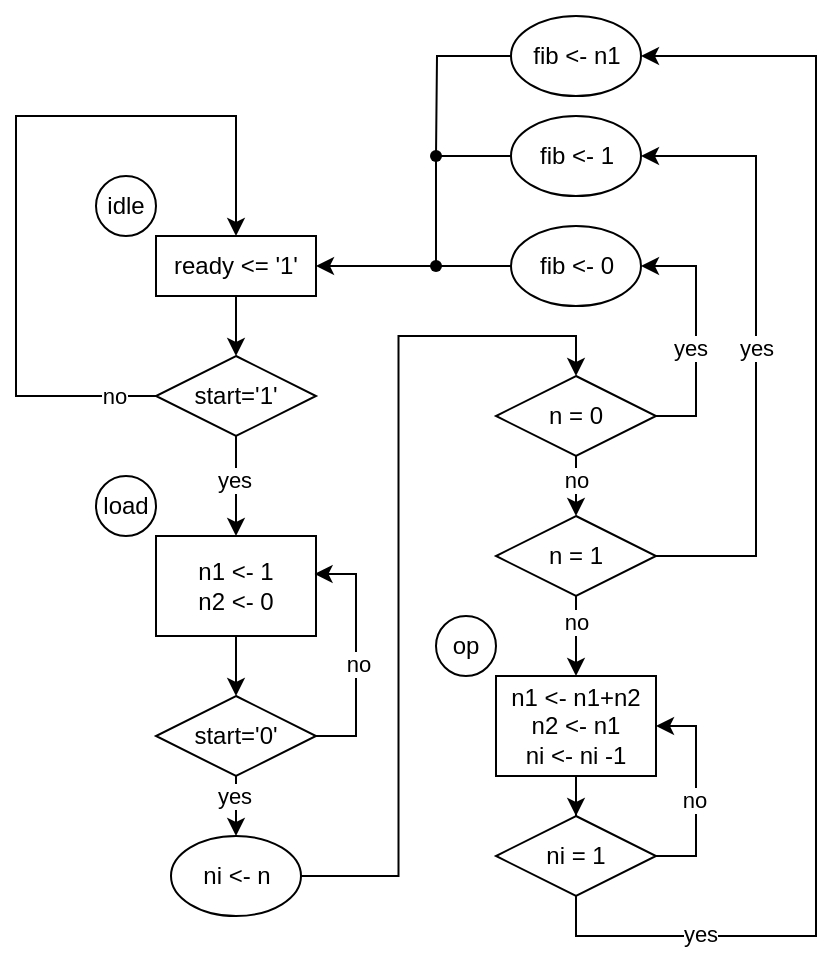<mxfile version="24.1.0" type="device">
  <diagram name="第 1 页" id="2_CpTbe3YEEQDSozz7Hz">
    <mxGraphModel dx="842" dy="568" grid="1" gridSize="10" guides="1" tooltips="1" connect="1" arrows="1" fold="1" page="1" pageScale="1" pageWidth="3300" pageHeight="2339" math="0" shadow="0">
      <root>
        <mxCell id="0" />
        <mxCell id="1" parent="0" />
        <mxCell id="LTfVYK72e8TD1yp82YDs-3" value="" style="group" parent="1" vertex="1" connectable="0">
          <mxGeometry x="530" y="260" width="110" height="60" as="geometry" />
        </mxCell>
        <mxCell id="LTfVYK72e8TD1yp82YDs-1" value="ready &amp;lt;= &#39;1&#39;" style="rounded=0;whiteSpace=wrap;html=1;movable=1;resizable=1;rotatable=1;deletable=1;editable=1;locked=0;connectable=1;" parent="LTfVYK72e8TD1yp82YDs-3" vertex="1">
          <mxGeometry x="30" y="30" width="80" height="30" as="geometry" />
        </mxCell>
        <mxCell id="LTfVYK72e8TD1yp82YDs-2" value="idle" style="ellipse;whiteSpace=wrap;html=1;aspect=fixed;movable=1;resizable=1;rotatable=1;deletable=1;editable=1;locked=0;connectable=1;" parent="LTfVYK72e8TD1yp82YDs-3" vertex="1">
          <mxGeometry width="30" height="30" as="geometry" />
        </mxCell>
        <mxCell id="LTfVYK72e8TD1yp82YDs-11" style="edgeStyle=orthogonalEdgeStyle;rounded=0;orthogonalLoop=1;jettySize=auto;html=1;exitX=0;exitY=0.5;exitDx=0;exitDy=0;entryX=0.5;entryY=0;entryDx=0;entryDy=0;" parent="1" source="LTfVYK72e8TD1yp82YDs-4" target="LTfVYK72e8TD1yp82YDs-1" edge="1">
          <mxGeometry relative="1" as="geometry">
            <Array as="points">
              <mxPoint x="490" y="370" />
              <mxPoint x="490" y="230" />
              <mxPoint x="600" y="230" />
            </Array>
          </mxGeometry>
        </mxCell>
        <mxCell id="LTfVYK72e8TD1yp82YDs-12" value="no" style="edgeLabel;html=1;align=center;verticalAlign=middle;resizable=0;points=[];" parent="LTfVYK72e8TD1yp82YDs-11" vertex="1" connectable="0">
          <mxGeometry x="-0.889" relative="1" as="geometry">
            <mxPoint as="offset" />
          </mxGeometry>
        </mxCell>
        <mxCell id="rDlZttwklfcMdlknaQjT-5" value="" style="edgeStyle=orthogonalEdgeStyle;rounded=0;orthogonalLoop=1;jettySize=auto;html=1;" parent="1" source="LTfVYK72e8TD1yp82YDs-4" target="rDlZttwklfcMdlknaQjT-3" edge="1">
          <mxGeometry relative="1" as="geometry" />
        </mxCell>
        <mxCell id="rDlZttwklfcMdlknaQjT-6" value="yes" style="edgeLabel;html=1;align=center;verticalAlign=middle;resizable=0;points=[];" parent="rDlZttwklfcMdlknaQjT-5" vertex="1" connectable="0">
          <mxGeometry x="-0.121" y="-1" relative="1" as="geometry">
            <mxPoint as="offset" />
          </mxGeometry>
        </mxCell>
        <mxCell id="LTfVYK72e8TD1yp82YDs-4" value="start=&#39;1&#39;" style="rhombus;whiteSpace=wrap;html=1;" parent="1" vertex="1">
          <mxGeometry x="560" y="350" width="80" height="40" as="geometry" />
        </mxCell>
        <mxCell id="LTfVYK72e8TD1yp82YDs-5" value="" style="edgeStyle=orthogonalEdgeStyle;rounded=0;orthogonalLoop=1;jettySize=auto;html=1;" parent="1" source="LTfVYK72e8TD1yp82YDs-1" target="LTfVYK72e8TD1yp82YDs-4" edge="1">
          <mxGeometry relative="1" as="geometry" />
        </mxCell>
        <mxCell id="rDlZttwklfcMdlknaQjT-15" style="edgeStyle=orthogonalEdgeStyle;rounded=0;orthogonalLoop=1;jettySize=auto;html=1;entryX=0.5;entryY=0;entryDx=0;entryDy=0;" parent="1" source="rDlZttwklfcMdlknaQjT-1" target="rDlZttwklfcMdlknaQjT-14" edge="1">
          <mxGeometry relative="1" as="geometry" />
        </mxCell>
        <mxCell id="rDlZttwklfcMdlknaQjT-1" value="&lt;div&gt;ni &amp;lt;- n&lt;/div&gt;" style="ellipse;whiteSpace=wrap;html=1;" parent="1" vertex="1">
          <mxGeometry x="567.5" y="590" width="65" height="40" as="geometry" />
        </mxCell>
        <mxCell id="rDlZttwklfcMdlknaQjT-2" value="" style="group" parent="1" vertex="1" connectable="0">
          <mxGeometry x="530" y="410" width="110" height="80" as="geometry" />
        </mxCell>
        <mxCell id="rDlZttwklfcMdlknaQjT-3" value="n1 &amp;lt;- 1&lt;div&gt;n2 &amp;lt;- 0&lt;/div&gt;" style="rounded=0;whiteSpace=wrap;html=1;movable=1;resizable=1;rotatable=1;deletable=1;editable=1;locked=0;connectable=1;" parent="rDlZttwklfcMdlknaQjT-2" vertex="1">
          <mxGeometry x="30" y="30" width="80" height="50" as="geometry" />
        </mxCell>
        <mxCell id="rDlZttwklfcMdlknaQjT-4" value="load" style="ellipse;whiteSpace=wrap;html=1;aspect=fixed;movable=1;resizable=1;rotatable=1;deletable=1;editable=1;locked=0;connectable=1;" parent="rDlZttwklfcMdlknaQjT-2" vertex="1">
          <mxGeometry width="30" height="30" as="geometry" />
        </mxCell>
        <mxCell id="rDlZttwklfcMdlknaQjT-11" value="" style="edgeStyle=orthogonalEdgeStyle;rounded=0;orthogonalLoop=1;jettySize=auto;html=1;" parent="1" source="rDlZttwklfcMdlknaQjT-7" target="rDlZttwklfcMdlknaQjT-1" edge="1">
          <mxGeometry relative="1" as="geometry" />
        </mxCell>
        <mxCell id="rDlZttwklfcMdlknaQjT-13" value="yes" style="edgeLabel;html=1;align=center;verticalAlign=middle;resizable=0;points=[];" parent="rDlZttwklfcMdlknaQjT-11" vertex="1" connectable="0">
          <mxGeometry x="-0.623" y="-1" relative="1" as="geometry">
            <mxPoint as="offset" />
          </mxGeometry>
        </mxCell>
        <mxCell id="rDlZttwklfcMdlknaQjT-7" value="start=&#39;0&#39;" style="rhombus;whiteSpace=wrap;html=1;" parent="1" vertex="1">
          <mxGeometry x="560" y="520" width="80" height="40" as="geometry" />
        </mxCell>
        <mxCell id="rDlZttwklfcMdlknaQjT-8" value="" style="edgeStyle=orthogonalEdgeStyle;rounded=0;orthogonalLoop=1;jettySize=auto;html=1;" parent="1" source="rDlZttwklfcMdlknaQjT-3" target="rDlZttwklfcMdlknaQjT-7" edge="1">
          <mxGeometry relative="1" as="geometry" />
        </mxCell>
        <mxCell id="rDlZttwklfcMdlknaQjT-9" style="edgeStyle=orthogonalEdgeStyle;rounded=0;orthogonalLoop=1;jettySize=auto;html=1;entryX=0.991;entryY=0.379;entryDx=0;entryDy=0;entryPerimeter=0;" parent="1" source="rDlZttwklfcMdlknaQjT-7" target="rDlZttwklfcMdlknaQjT-3" edge="1">
          <mxGeometry relative="1" as="geometry">
            <Array as="points">
              <mxPoint x="660" y="540" />
              <mxPoint x="660" y="459" />
            </Array>
          </mxGeometry>
        </mxCell>
        <mxCell id="rDlZttwklfcMdlknaQjT-10" value="no" style="edgeLabel;html=1;align=center;verticalAlign=middle;resizable=0;points=[];" parent="rDlZttwklfcMdlknaQjT-9" vertex="1" connectable="0">
          <mxGeometry x="-0.07" y="-1" relative="1" as="geometry">
            <mxPoint as="offset" />
          </mxGeometry>
        </mxCell>
        <mxCell id="rDlZttwklfcMdlknaQjT-20" style="edgeStyle=orthogonalEdgeStyle;rounded=0;orthogonalLoop=1;jettySize=auto;html=1;exitX=1;exitY=0.5;exitDx=0;exitDy=0;entryX=1;entryY=0.5;entryDx=0;entryDy=0;" parent="1" source="rDlZttwklfcMdlknaQjT-14" target="rDlZttwklfcMdlknaQjT-19" edge="1">
          <mxGeometry relative="1" as="geometry" />
        </mxCell>
        <mxCell id="rDlZttwklfcMdlknaQjT-22" value="yes" style="edgeLabel;html=1;align=center;verticalAlign=middle;resizable=0;points=[];" parent="rDlZttwklfcMdlknaQjT-20" vertex="1" connectable="0">
          <mxGeometry x="-0.119" y="3" relative="1" as="geometry">
            <mxPoint as="offset" />
          </mxGeometry>
        </mxCell>
        <mxCell id="rDlZttwklfcMdlknaQjT-24" style="edgeStyle=orthogonalEdgeStyle;rounded=0;orthogonalLoop=1;jettySize=auto;html=1;exitX=0.5;exitY=1;exitDx=0;exitDy=0;entryX=0.5;entryY=0;entryDx=0;entryDy=0;" parent="1" source="rDlZttwklfcMdlknaQjT-14" target="rDlZttwklfcMdlknaQjT-23" edge="1">
          <mxGeometry relative="1" as="geometry" />
        </mxCell>
        <mxCell id="rDlZttwklfcMdlknaQjT-25" value="no" style="edgeLabel;html=1;align=center;verticalAlign=middle;resizable=0;points=[];" parent="rDlZttwklfcMdlknaQjT-24" vertex="1" connectable="0">
          <mxGeometry x="-0.213" y="2" relative="1" as="geometry">
            <mxPoint x="-2" as="offset" />
          </mxGeometry>
        </mxCell>
        <mxCell id="rDlZttwklfcMdlknaQjT-14" value="n = 0" style="rhombus;whiteSpace=wrap;html=1;" parent="1" vertex="1">
          <mxGeometry x="730" y="360" width="80" height="40" as="geometry" />
        </mxCell>
        <mxCell id="rDlZttwklfcMdlknaQjT-47" style="edgeStyle=orthogonalEdgeStyle;rounded=0;orthogonalLoop=1;jettySize=auto;html=1;" parent="1" source="rDlZttwklfcMdlknaQjT-48" target="LTfVYK72e8TD1yp82YDs-1" edge="1">
          <mxGeometry relative="1" as="geometry" />
        </mxCell>
        <mxCell id="rDlZttwklfcMdlknaQjT-19" value="&lt;div&gt;fib &amp;lt;- 0&lt;/div&gt;" style="ellipse;whiteSpace=wrap;html=1;" parent="1" vertex="1">
          <mxGeometry x="737.5" y="285" width="65" height="40" as="geometry" />
        </mxCell>
        <mxCell id="rDlZttwklfcMdlknaQjT-27" style="edgeStyle=orthogonalEdgeStyle;rounded=0;orthogonalLoop=1;jettySize=auto;html=1;exitX=1;exitY=0.5;exitDx=0;exitDy=0;entryX=1;entryY=0.5;entryDx=0;entryDy=0;" parent="1" source="rDlZttwklfcMdlknaQjT-23" target="rDlZttwklfcMdlknaQjT-26" edge="1">
          <mxGeometry relative="1" as="geometry">
            <Array as="points">
              <mxPoint x="860" y="450" />
              <mxPoint x="860" y="250" />
            </Array>
          </mxGeometry>
        </mxCell>
        <mxCell id="rDlZttwklfcMdlknaQjT-28" value="yes" style="edgeLabel;html=1;align=center;verticalAlign=middle;resizable=0;points=[];" parent="rDlZttwklfcMdlknaQjT-27" vertex="1" connectable="0">
          <mxGeometry x="0.001" relative="1" as="geometry">
            <mxPoint as="offset" />
          </mxGeometry>
        </mxCell>
        <mxCell id="rDlZttwklfcMdlknaQjT-33" style="edgeStyle=orthogonalEdgeStyle;rounded=0;orthogonalLoop=1;jettySize=auto;html=1;exitX=0.5;exitY=1;exitDx=0;exitDy=0;" parent="1" source="rDlZttwklfcMdlknaQjT-23" target="rDlZttwklfcMdlknaQjT-31" edge="1">
          <mxGeometry relative="1" as="geometry" />
        </mxCell>
        <mxCell id="rDlZttwklfcMdlknaQjT-34" value="no" style="edgeLabel;html=1;align=center;verticalAlign=middle;resizable=0;points=[];" parent="rDlZttwklfcMdlknaQjT-33" vertex="1" connectable="0">
          <mxGeometry x="-0.367" relative="1" as="geometry">
            <mxPoint as="offset" />
          </mxGeometry>
        </mxCell>
        <mxCell id="rDlZttwklfcMdlknaQjT-23" value="n = 1" style="rhombus;whiteSpace=wrap;html=1;" parent="1" vertex="1">
          <mxGeometry x="730" y="430" width="80" height="40" as="geometry" />
        </mxCell>
        <mxCell id="rDlZttwklfcMdlknaQjT-26" value="&lt;div&gt;fib &amp;lt;- 1&lt;/div&gt;" style="ellipse;whiteSpace=wrap;html=1;" parent="1" vertex="1">
          <mxGeometry x="737.5" y="230" width="65" height="40" as="geometry" />
        </mxCell>
        <mxCell id="rDlZttwklfcMdlknaQjT-37" style="edgeStyle=orthogonalEdgeStyle;rounded=0;orthogonalLoop=1;jettySize=auto;html=1;exitX=1;exitY=0.5;exitDx=0;exitDy=0;entryX=1;entryY=0.5;entryDx=0;entryDy=0;" parent="1" source="rDlZttwklfcMdlknaQjT-35" target="rDlZttwklfcMdlknaQjT-31" edge="1">
          <mxGeometry relative="1" as="geometry" />
        </mxCell>
        <mxCell id="rDlZttwklfcMdlknaQjT-38" value="no" style="edgeLabel;html=1;align=center;verticalAlign=middle;resizable=0;points=[];" parent="rDlZttwklfcMdlknaQjT-37" vertex="1" connectable="0">
          <mxGeometry x="-0.075" y="1" relative="1" as="geometry">
            <mxPoint as="offset" />
          </mxGeometry>
        </mxCell>
        <mxCell id="rDlZttwklfcMdlknaQjT-42" style="edgeStyle=orthogonalEdgeStyle;rounded=0;orthogonalLoop=1;jettySize=auto;html=1;exitX=0.5;exitY=1;exitDx=0;exitDy=0;entryX=1;entryY=0.5;entryDx=0;entryDy=0;" parent="1" source="rDlZttwklfcMdlknaQjT-35" target="rDlZttwklfcMdlknaQjT-41" edge="1">
          <mxGeometry relative="1" as="geometry">
            <Array as="points">
              <mxPoint x="770" y="640" />
              <mxPoint x="890" y="640" />
              <mxPoint x="890" y="200" />
            </Array>
          </mxGeometry>
        </mxCell>
        <mxCell id="rDlZttwklfcMdlknaQjT-43" value="yes" style="edgeLabel;html=1;align=center;verticalAlign=middle;resizable=0;points=[];" parent="rDlZttwklfcMdlknaQjT-42" vertex="1" connectable="0">
          <mxGeometry x="-0.755" y="1" relative="1" as="geometry">
            <mxPoint as="offset" />
          </mxGeometry>
        </mxCell>
        <mxCell id="rDlZttwklfcMdlknaQjT-35" value="ni = 1" style="rhombus;whiteSpace=wrap;html=1;" parent="1" vertex="1">
          <mxGeometry x="730" y="580" width="80" height="40" as="geometry" />
        </mxCell>
        <mxCell id="rDlZttwklfcMdlknaQjT-36" value="" style="edgeStyle=orthogonalEdgeStyle;rounded=0;orthogonalLoop=1;jettySize=auto;html=1;" parent="1" source="rDlZttwklfcMdlknaQjT-31" target="rDlZttwklfcMdlknaQjT-35" edge="1">
          <mxGeometry relative="1" as="geometry" />
        </mxCell>
        <mxCell id="rDlZttwklfcMdlknaQjT-44" style="edgeStyle=orthogonalEdgeStyle;rounded=0;orthogonalLoop=1;jettySize=auto;html=1;" parent="1" edge="1">
          <mxGeometry relative="1" as="geometry">
            <mxPoint x="600" y="180" as="targetPoint" />
            <mxPoint x="600" y="180" as="sourcePoint" />
          </mxGeometry>
        </mxCell>
        <mxCell id="rDlZttwklfcMdlknaQjT-51" style="edgeStyle=orthogonalEdgeStyle;rounded=0;orthogonalLoop=1;jettySize=auto;html=1;exitX=0;exitY=0.5;exitDx=0;exitDy=0;endArrow=none;endFill=0;" parent="1" source="rDlZttwklfcMdlknaQjT-41" edge="1">
          <mxGeometry relative="1" as="geometry">
            <mxPoint x="700" y="250" as="targetPoint" />
          </mxGeometry>
        </mxCell>
        <mxCell id="rDlZttwklfcMdlknaQjT-41" value="&lt;div&gt;fib &amp;lt;- n1&lt;/div&gt;" style="ellipse;whiteSpace=wrap;html=1;" parent="1" vertex="1">
          <mxGeometry x="737.5" y="180" width="65" height="40" as="geometry" />
        </mxCell>
        <mxCell id="rDlZttwklfcMdlknaQjT-49" value="" style="edgeStyle=orthogonalEdgeStyle;rounded=0;orthogonalLoop=1;jettySize=auto;html=1;endArrow=none;endFill=0;" parent="1" source="rDlZttwklfcMdlknaQjT-19" target="rDlZttwklfcMdlknaQjT-48" edge="1">
          <mxGeometry relative="1" as="geometry">
            <mxPoint x="738" y="305" as="sourcePoint" />
            <mxPoint x="640" y="305" as="targetPoint" />
          </mxGeometry>
        </mxCell>
        <mxCell id="rDlZttwklfcMdlknaQjT-48" value="" style="shape=waypoint;sketch=0;size=6;pointerEvents=1;points=[];fillColor=none;resizable=0;rotatable=0;perimeter=centerPerimeter;snapToPoint=1;" parent="1" vertex="1">
          <mxGeometry x="690" y="295" width="20" height="20" as="geometry" />
        </mxCell>
        <mxCell id="rDlZttwklfcMdlknaQjT-50" style="edgeStyle=orthogonalEdgeStyle;rounded=0;orthogonalLoop=1;jettySize=auto;html=1;entryX=0.383;entryY=0.25;entryDx=0;entryDy=0;entryPerimeter=0;endArrow=none;endFill=0;" parent="1" source="rDlZttwklfcMdlknaQjT-52" target="rDlZttwklfcMdlknaQjT-48" edge="1">
          <mxGeometry relative="1" as="geometry" />
        </mxCell>
        <mxCell id="rDlZttwklfcMdlknaQjT-53" value="" style="edgeStyle=orthogonalEdgeStyle;rounded=0;orthogonalLoop=1;jettySize=auto;html=1;entryDx=0;entryDy=0;entryPerimeter=0;endArrow=none;endFill=0;" parent="1" source="rDlZttwklfcMdlknaQjT-26" target="rDlZttwklfcMdlknaQjT-52" edge="1">
          <mxGeometry relative="1" as="geometry">
            <mxPoint x="738" y="250" as="sourcePoint" />
            <mxPoint x="700" y="305" as="targetPoint" />
          </mxGeometry>
        </mxCell>
        <mxCell id="rDlZttwklfcMdlknaQjT-52" value="" style="shape=waypoint;sketch=0;size=6;pointerEvents=1;points=[];fillColor=none;resizable=0;rotatable=0;perimeter=centerPerimeter;snapToPoint=1;" parent="1" vertex="1">
          <mxGeometry x="690" y="240" width="20" height="20" as="geometry" />
        </mxCell>
        <mxCell id="rDlZttwklfcMdlknaQjT-54" value="" style="group" parent="1" vertex="1" connectable="0">
          <mxGeometry x="700" y="480" width="110" height="80" as="geometry" />
        </mxCell>
        <mxCell id="rDlZttwklfcMdlknaQjT-31" value="n1 &amp;lt;- n1+n2&lt;div&gt;n2 &amp;lt;- n1&lt;/div&gt;&lt;div&gt;ni &amp;lt;- ni -1&lt;/div&gt;" style="rounded=0;whiteSpace=wrap;html=1;movable=1;resizable=1;rotatable=1;deletable=1;editable=1;locked=0;connectable=1;" parent="rDlZttwklfcMdlknaQjT-54" vertex="1">
          <mxGeometry x="30" y="30" width="80" height="50" as="geometry" />
        </mxCell>
        <mxCell id="rDlZttwklfcMdlknaQjT-32" value="op" style="ellipse;whiteSpace=wrap;html=1;aspect=fixed;movable=1;resizable=1;rotatable=1;deletable=1;editable=1;locked=0;connectable=1;" parent="rDlZttwklfcMdlknaQjT-54" vertex="1">
          <mxGeometry width="30" height="30" as="geometry" />
        </mxCell>
      </root>
    </mxGraphModel>
  </diagram>
</mxfile>
